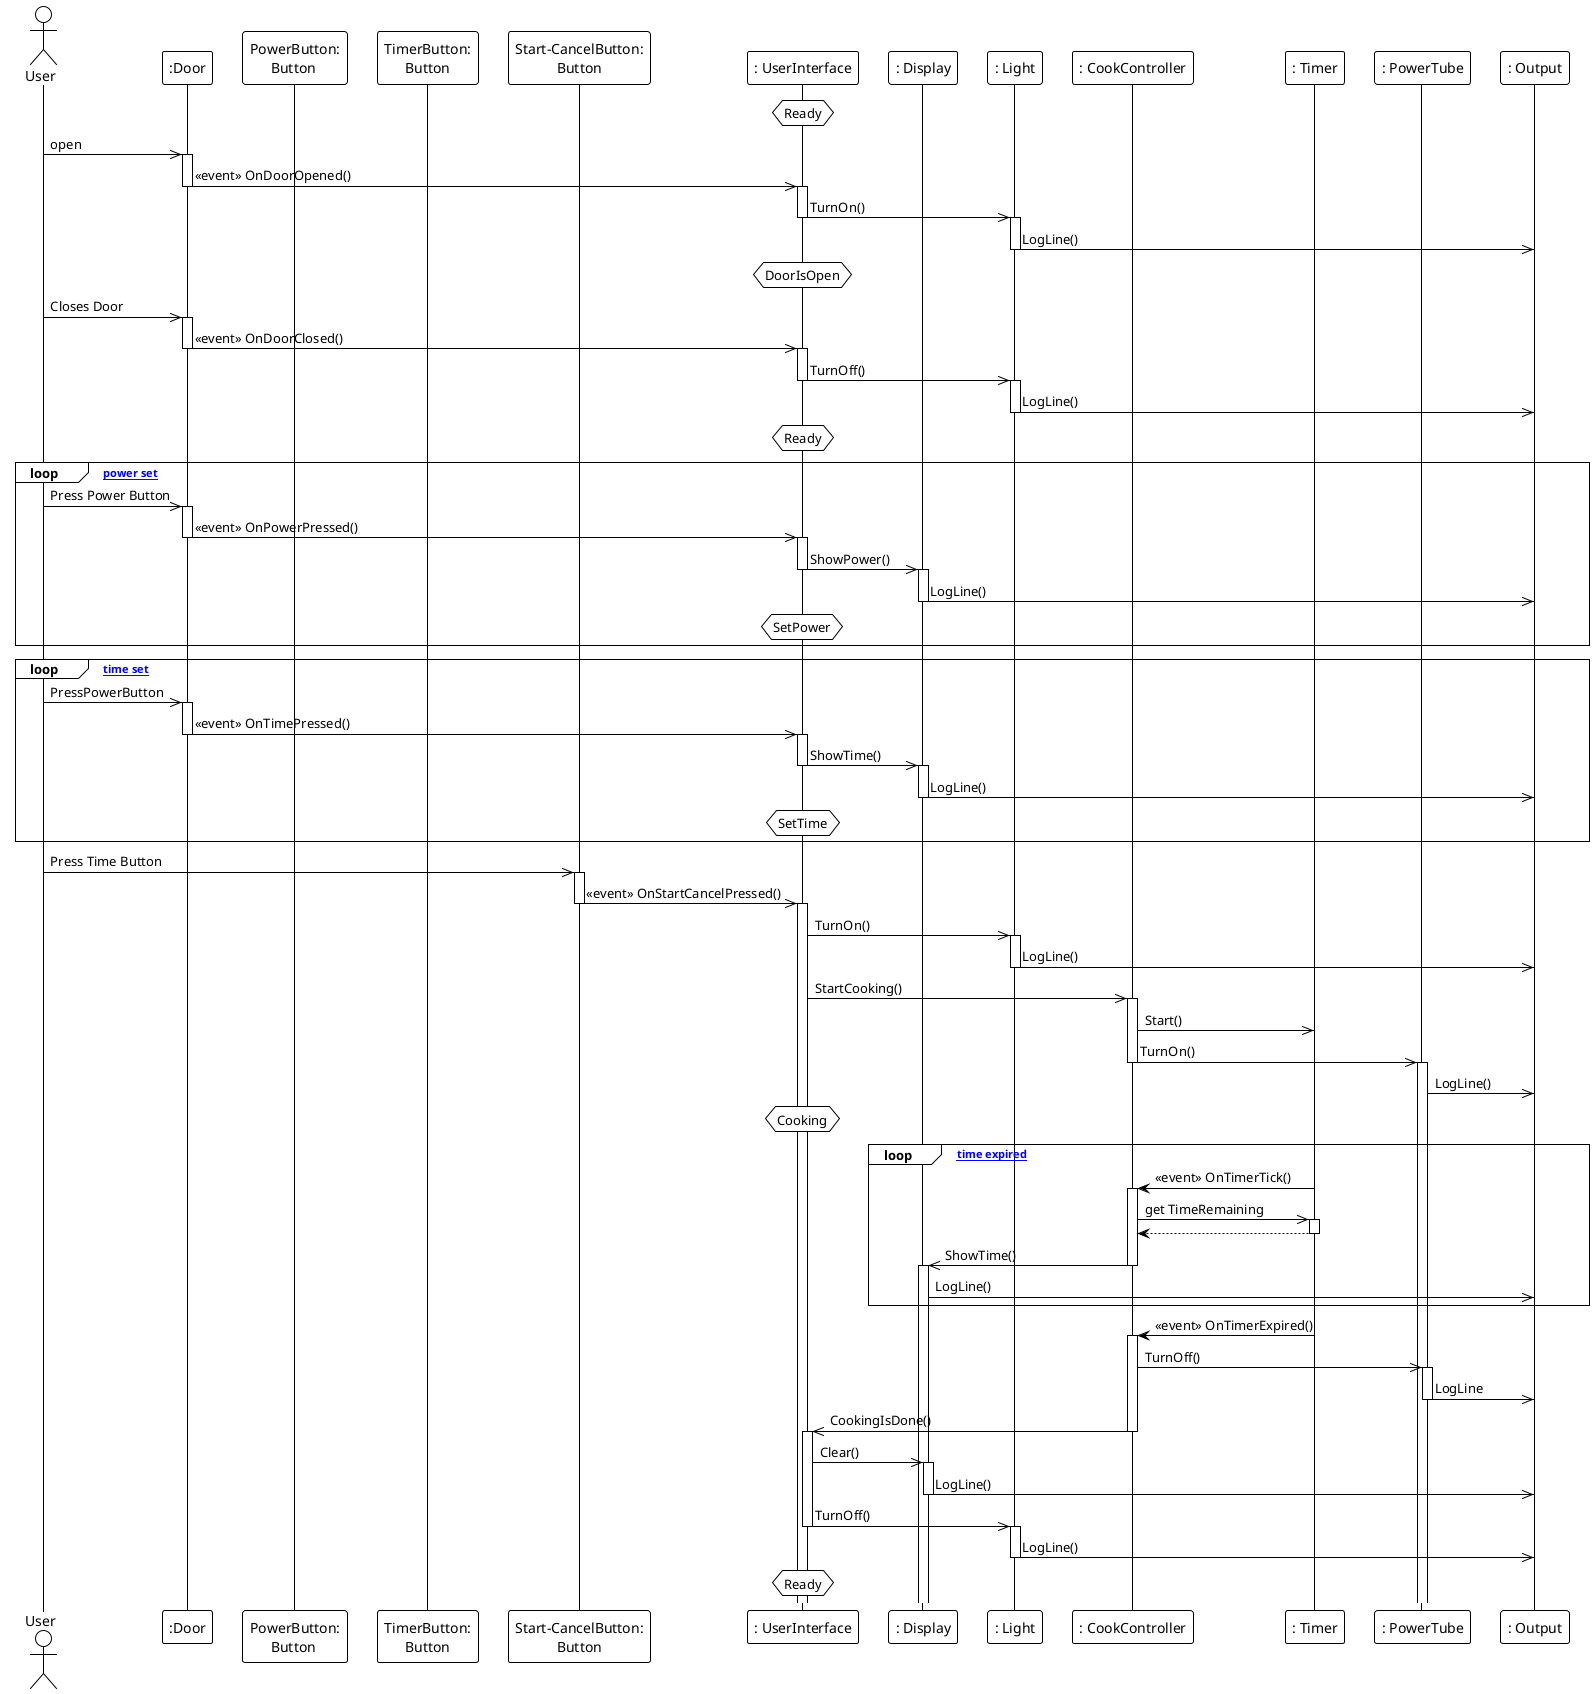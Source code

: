 @startuml
!theme plain

actor "User" as user
participant ":Door" as door
participant "PowerButton:\nButton " as powerbutton 
participant "TimerButton:\nButton" as timerbutton
participant "Start-CancelButton:\n Button " as startbutton
participant ": UserInterface" as ui 
participant ": Display" as display
participant ": Light" as light
participant ": CookController" as cookcontroller
participant ": Timer" as timer
participant ": PowerTube" as powertube 
participant ": Output" as output 

hnote over ui : Ready
user ->> door : open 
activate door 
door ->> ui : <<event>> OnDoorOpened()
deactivate door 
activate ui 
ui ->> light : TurnOn()
deactivate ui 
activate light
light ->> output : LogLine()
deactivate light

hnote over ui : DoorIsOpen
user ->> door : Closes Door
activate door
door ->> ui : <<event>> OnDoorClosed()
deactivate door
activate ui
ui ->> light : TurnOff()
deactivate ui
activate light
light ->> output : LogLine()
deactivate light

hnote over ui : Ready
loop [until power set]
user ->> door : Press Power Button
activate door
door ->> ui : <<event>> OnPowerPressed()
deactivate door
activate ui
ui ->> display : ShowPower()
deactivate ui
activate display
display ->> output : LogLine()
deactivate display
hnote over ui : SetPower
end



loop [until time set]
user ->> door : PressPowerButton
activate door
door ->> ui : <<event>> OnTimePressed()
deactivate door
activate ui
ui ->> display : ShowTime()
deactivate ui
activate display
display ->> output : LogLine()
deactivate display
hnote over ui : SetTime
end

user ->> startbutton : Press Time Button 
activate startbutton
startbutton ->> ui : <<event>> OnStartCancelPressed()
deactivate startbutton
activate ui
ui ->> light : TurnOn()
activate light
light ->> output : LogLine()
deactivate light
ui ->> cookcontroller : StartCooking()
activate cookcontroller
cookcontroller ->> timer : Start()
cookcontroller ->> powertube : TurnOn()
deactivate cookcontroller
activate powertube
powertube ->> output : LogLine()

hnote over ui : Cooking
loop [until time expired]
timer -> cookcontroller : <<event>> OnTimerTick()
activate cookcontroller
cookcontroller ->> timer : get TimeRemaining
activate timer
timer --> cookcontroller : 
deactivate timer
cookcontroller ->> display : ShowTime()
deactivate cookcontroller
activate display
display ->> output : LogLine()
end

timer -> cookcontroller : <<event>> OnTimerExpired()
activate cookcontroller
cookcontroller ->> powertube : TurnOff()
activate powertube
powertube ->> output : LogLine 
deactivate powertube
cookcontroller ->> ui : CookingIsDone()
deactivate cookcontroller
activate ui
ui ->> display : Clear()
activate display
display ->> output : LogLine()
deactivate display
ui ->> light : TurnOff()
deactivate ui
activate light 
light ->> output : LogLine()
deactivate light

hnote over ui : Ready

@enduml